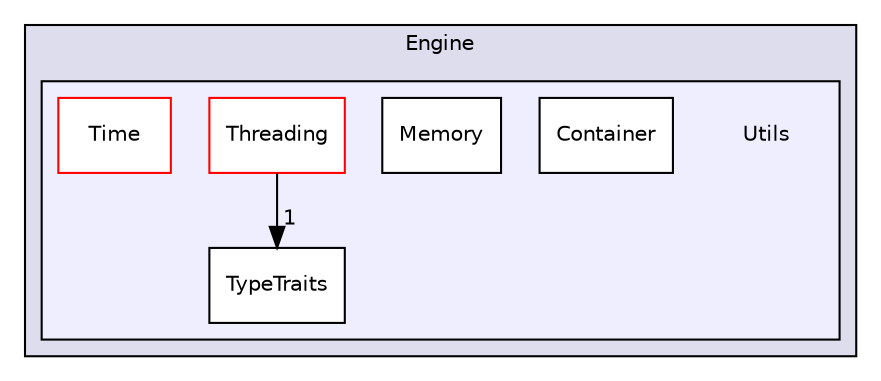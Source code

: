 digraph "Source/Engine/Utils" {
  compound=true
  node [ fontsize="10", fontname="Helvetica"];
  edge [ labelfontsize="10", labelfontname="Helvetica"];
  subgraph clusterdir_5405398c23c020946029b9f4e6e04094 {
    graph [ bgcolor="#ddddee", pencolor="black", label="Engine" fontname="Helvetica", fontsize="10", URL="dir_5405398c23c020946029b9f4e6e04094.html"]
  subgraph clusterdir_43c9c29d74a6b7e3c77d560df513525b {
    graph [ bgcolor="#eeeeff", pencolor="black", label="" URL="dir_43c9c29d74a6b7e3c77d560df513525b.html"];
    dir_43c9c29d74a6b7e3c77d560df513525b [shape=plaintext label="Utils"];
    dir_25a0c998e44dcb6ded02c27a25398f65 [shape=box label="Container" color="black" fillcolor="white" style="filled" URL="dir_25a0c998e44dcb6ded02c27a25398f65.html"];
    dir_d26b48ae2ffb83f8fa207eb461fbb895 [shape=box label="Memory" color="black" fillcolor="white" style="filled" URL="dir_d26b48ae2ffb83f8fa207eb461fbb895.html"];
    dir_81d1a5eec2fc02d9639d88c30b5a0a65 [shape=box label="Threading" color="red" fillcolor="white" style="filled" URL="dir_81d1a5eec2fc02d9639d88c30b5a0a65.html"];
    dir_f1c13cdb9683173b068149806c0e7125 [shape=box label="Time" color="red" fillcolor="white" style="filled" URL="dir_f1c13cdb9683173b068149806c0e7125.html"];
    dir_9c0a81259221c56fe41a907f4f170d40 [shape=box label="TypeTraits" color="black" fillcolor="white" style="filled" URL="dir_9c0a81259221c56fe41a907f4f170d40.html"];
  }
  }
  dir_81d1a5eec2fc02d9639d88c30b5a0a65->dir_9c0a81259221c56fe41a907f4f170d40 [headlabel="1", labeldistance=1.5 headhref="dir_000015_000026.html"];
}

